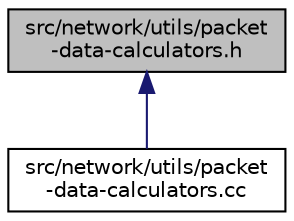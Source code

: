 digraph "src/network/utils/packet-data-calculators.h"
{
 // LATEX_PDF_SIZE
  edge [fontname="Helvetica",fontsize="10",labelfontname="Helvetica",labelfontsize="10"];
  node [fontname="Helvetica",fontsize="10",shape=record];
  Node1 [label="src/network/utils/packet\l-data-calculators.h",height=0.2,width=0.4,color="black", fillcolor="grey75", style="filled", fontcolor="black",tooltip=" "];
  Node1 -> Node2 [dir="back",color="midnightblue",fontsize="10",style="solid",fontname="Helvetica"];
  Node2 [label="src/network/utils/packet\l-data-calculators.cc",height=0.2,width=0.4,color="black", fillcolor="white", style="filled",URL="$packet-data-calculators_8cc.html",tooltip=" "];
}
